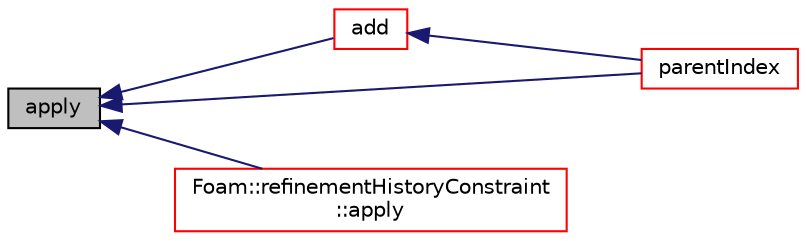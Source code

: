 digraph "apply"
{
  bgcolor="transparent";
  edge [fontname="Helvetica",fontsize="10",labelfontname="Helvetica",labelfontsize="10"];
  node [fontname="Helvetica",fontsize="10",shape=record];
  rankdir="LR";
  Node1 [label="apply",height=0.2,width=0.4,color="black", fillcolor="grey75", style="filled", fontcolor="black"];
  Node1 -> Node2 [dir="back",color="midnightblue",fontsize="10",style="solid",fontname="Helvetica"];
  Node2 [label="add",height=0.2,width=0.4,color="red",URL="$a02172.html#ac8b114fcd54da70edb8a1f8af01bca5b",tooltip="Add my decomposition constraints. "];
  Node2 -> Node3 [dir="back",color="midnightblue",fontsize="10",style="solid",fontname="Helvetica"];
  Node3 [label="parentIndex",height=0.2,width=0.4,color="red",URL="$a02172.html#a1b35f338a262f3bff44deca856b78c5c",tooltip="Get parent of cell. "];
  Node1 -> Node4 [dir="back",color="midnightblue",fontsize="10",style="solid",fontname="Helvetica"];
  Node4 [label="Foam::refinementHistoryConstraint\l::apply",height=0.2,width=0.4,color="red",URL="$a02173.html#a1e8a14d422f43fe0ab48812e8ddee931",tooltip="Apply any additional post-decomposition constraints. "];
  Node1 -> Node3 [dir="back",color="midnightblue",fontsize="10",style="solid",fontname="Helvetica"];
}
